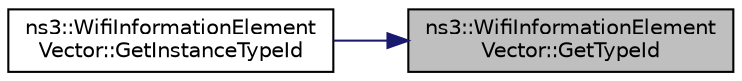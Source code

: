 digraph "ns3::WifiInformationElementVector::GetTypeId"
{
 // LATEX_PDF_SIZE
  edge [fontname="Helvetica",fontsize="10",labelfontname="Helvetica",labelfontsize="10"];
  node [fontname="Helvetica",fontsize="10",shape=record];
  rankdir="RL";
  Node1 [label="ns3::WifiInformationElement\lVector::GetTypeId",height=0.2,width=0.4,color="black", fillcolor="grey75", style="filled", fontcolor="black",tooltip="Get the type ID."];
  Node1 -> Node2 [dir="back",color="midnightblue",fontsize="10",style="solid",fontname="Helvetica"];
  Node2 [label="ns3::WifiInformationElement\lVector::GetInstanceTypeId",height=0.2,width=0.4,color="black", fillcolor="white", style="filled",URL="$classns3_1_1_wifi_information_element_vector.html#a219d64c61cd48605e9f807b3cdd8e0e5",tooltip="Get the most derived TypeId for this Object."];
}
